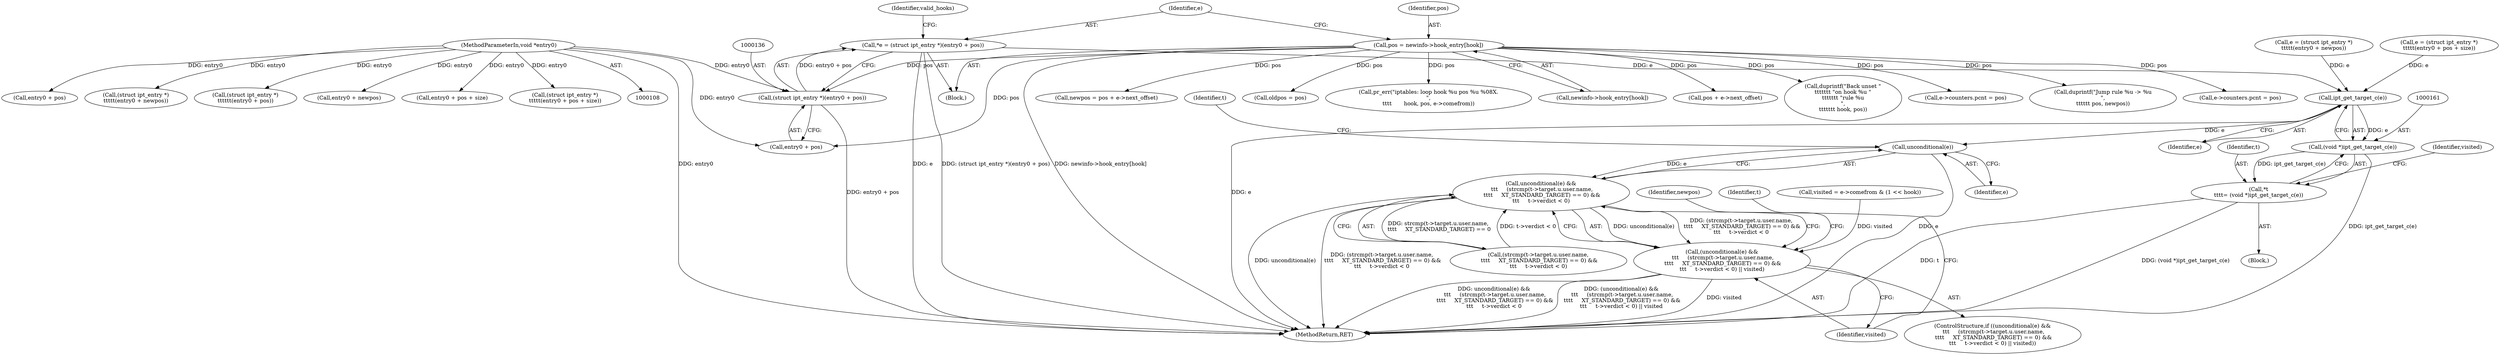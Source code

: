 digraph "0_linux_54d83fc74aa9ec72794373cb47432c5f7fb1a309_6@integer" {
"1000133" [label="(Call,*e = (struct ipt_entry *)(entry0 + pos))"];
"1000135" [label="(Call,(struct ipt_entry *)(entry0 + pos))"];
"1000111" [label="(MethodParameterIn,void *entry0)"];
"1000125" [label="(Call,pos = newinfo->hook_entry[hook])"];
"1000162" [label="(Call,ipt_get_target_c(e))"];
"1000160" [label="(Call,(void *)ipt_get_target_c(e))"];
"1000158" [label="(Call,*t\n\t\t\t\t= (void *)ipt_get_target_c(e))"];
"1000206" [label="(Call,unconditional(e))"];
"1000205" [label="(Call,unconditional(e) &&\n \t\t\t     (strcmp(t->target.u.user.name,\n \t\t\t\t     XT_STANDARD_TARGET) == 0) &&\n\t\t\t     t->verdict < 0)"];
"1000204" [label="(Call,(unconditional(e) &&\n \t\t\t     (strcmp(t->target.u.user.name,\n \t\t\t\t     XT_STANDARD_TARGET) == 0) &&\n\t\t\t     t->verdict < 0) || visited)"];
"1000204" [label="(Call,(unconditional(e) &&\n \t\t\t     (strcmp(t->target.u.user.name,\n \t\t\t\t     XT_STANDARD_TARGET) == 0) &&\n\t\t\t     t->verdict < 0) || visited)"];
"1000227" [label="(Identifier,visited)"];
"1000125" [label="(Call,pos = newinfo->hook_entry[hook])"];
"1000348" [label="(Identifier,newpos)"];
"1000392" [label="(Call,newpos = pos + e->next_offset)"];
"1000160" [label="(Call,(void *)ipt_get_target_c(e))"];
"1000284" [label="(Call,oldpos = pos)"];
"1000159" [label="(Identifier,t)"];
"1000239" [label="(Identifier,t)"];
"1000165" [label="(Call,visited = e->comefrom & (1 << hook))"];
"1000183" [label="(Call,pr_err(\"iptables: loop hook %u pos %u %08X.\n\",\n\t\t\t\t       hook, pos, e->comefrom))"];
"1000203" [label="(ControlStructure,if ((unconditional(e) &&\n \t\t\t     (strcmp(t->target.u.user.name,\n \t\t\t\t     XT_STANDARD_TARGET) == 0) &&\n\t\t\t     t->verdict < 0) || visited))"];
"1000163" [label="(Identifier,e)"];
"1000394" [label="(Call,pos + e->next_offset)"];
"1000156" [label="(Block,)"];
"1000123" [label="(Block,)"];
"1000127" [label="(Call,newinfo->hook_entry[hook])"];
"1000310" [label="(Call,entry0 + pos)"];
"1000166" [label="(Identifier,visited)"];
"1000158" [label="(Call,*t\n\t\t\t\t= (void *)ipt_get_target_c(e))"];
"1000280" [label="(Call,duprintf(\"Back unset \"\n\t\t\t\t\t\t\t \"on hook %u \"\n\t\t\t\t\t\t\t \"rule %u\n\",\n\t\t\t\t\t\t\t hook, pos))"];
"1000399" [label="(Call,e = (struct ipt_entry *)\n\t\t\t\t\t(entry0 + newpos))"];
"1000422" [label="(MethodReturn,RET)"];
"1000207" [label="(Identifier,e)"];
"1000205" [label="(Call,unconditional(e) &&\n \t\t\t     (strcmp(t->target.u.user.name,\n \t\t\t\t     XT_STANDARD_TARGET) == 0) &&\n\t\t\t     t->verdict < 0)"];
"1000401" [label="(Call,(struct ipt_entry *)\n\t\t\t\t\t(entry0 + newpos))"];
"1000126" [label="(Identifier,pos)"];
"1000308" [label="(Call,(struct ipt_entry *)\n\t\t\t\t\t\t(entry0 + pos))"];
"1000162" [label="(Call,ipt_get_target_c(e))"];
"1000148" [label="(Call,e->counters.pcnt = pos)"];
"1000386" [label="(Call,duprintf(\"Jump rule %u -> %u\n\",\n\t\t\t\t\t\t pos, newpos))"];
"1000325" [label="(Call,e = (struct ipt_entry *)\n\t\t\t\t\t(entry0 + pos + size))"];
"1000403" [label="(Call,entry0 + newpos)"];
"1000134" [label="(Identifier,e)"];
"1000206" [label="(Call,unconditional(e))"];
"1000143" [label="(Identifier,valid_hooks)"];
"1000135" [label="(Call,(struct ipt_entry *)(entry0 + pos))"];
"1000329" [label="(Call,entry0 + pos + size)"];
"1000208" [label="(Call,(strcmp(t->target.u.user.name,\n \t\t\t\t     XT_STANDARD_TARGET) == 0) &&\n\t\t\t     t->verdict < 0)"];
"1000133" [label="(Call,*e = (struct ipt_entry *)(entry0 + pos))"];
"1000215" [label="(Identifier,t)"];
"1000406" [label="(Call,e->counters.pcnt = pos)"];
"1000111" [label="(MethodParameterIn,void *entry0)"];
"1000327" [label="(Call,(struct ipt_entry *)\n\t\t\t\t\t(entry0 + pos + size))"];
"1000137" [label="(Call,entry0 + pos)"];
"1000133" -> "1000123"  [label="AST: "];
"1000133" -> "1000135"  [label="CFG: "];
"1000134" -> "1000133"  [label="AST: "];
"1000135" -> "1000133"  [label="AST: "];
"1000143" -> "1000133"  [label="CFG: "];
"1000133" -> "1000422"  [label="DDG: e"];
"1000133" -> "1000422"  [label="DDG: (struct ipt_entry *)(entry0 + pos)"];
"1000135" -> "1000133"  [label="DDG: entry0 + pos"];
"1000133" -> "1000162"  [label="DDG: e"];
"1000135" -> "1000137"  [label="CFG: "];
"1000136" -> "1000135"  [label="AST: "];
"1000137" -> "1000135"  [label="AST: "];
"1000135" -> "1000422"  [label="DDG: entry0 + pos"];
"1000111" -> "1000135"  [label="DDG: entry0"];
"1000125" -> "1000135"  [label="DDG: pos"];
"1000111" -> "1000108"  [label="AST: "];
"1000111" -> "1000422"  [label="DDG: entry0"];
"1000111" -> "1000137"  [label="DDG: entry0"];
"1000111" -> "1000308"  [label="DDG: entry0"];
"1000111" -> "1000310"  [label="DDG: entry0"];
"1000111" -> "1000327"  [label="DDG: entry0"];
"1000111" -> "1000329"  [label="DDG: entry0"];
"1000111" -> "1000401"  [label="DDG: entry0"];
"1000111" -> "1000403"  [label="DDG: entry0"];
"1000125" -> "1000123"  [label="AST: "];
"1000125" -> "1000127"  [label="CFG: "];
"1000126" -> "1000125"  [label="AST: "];
"1000127" -> "1000125"  [label="AST: "];
"1000134" -> "1000125"  [label="CFG: "];
"1000125" -> "1000422"  [label="DDG: newinfo->hook_entry[hook]"];
"1000125" -> "1000137"  [label="DDG: pos"];
"1000125" -> "1000148"  [label="DDG: pos"];
"1000125" -> "1000183"  [label="DDG: pos"];
"1000125" -> "1000280"  [label="DDG: pos"];
"1000125" -> "1000284"  [label="DDG: pos"];
"1000125" -> "1000386"  [label="DDG: pos"];
"1000125" -> "1000392"  [label="DDG: pos"];
"1000125" -> "1000394"  [label="DDG: pos"];
"1000125" -> "1000406"  [label="DDG: pos"];
"1000162" -> "1000160"  [label="AST: "];
"1000162" -> "1000163"  [label="CFG: "];
"1000163" -> "1000162"  [label="AST: "];
"1000160" -> "1000162"  [label="CFG: "];
"1000162" -> "1000422"  [label="DDG: e"];
"1000162" -> "1000160"  [label="DDG: e"];
"1000325" -> "1000162"  [label="DDG: e"];
"1000399" -> "1000162"  [label="DDG: e"];
"1000162" -> "1000206"  [label="DDG: e"];
"1000160" -> "1000158"  [label="AST: "];
"1000161" -> "1000160"  [label="AST: "];
"1000158" -> "1000160"  [label="CFG: "];
"1000160" -> "1000422"  [label="DDG: ipt_get_target_c(e)"];
"1000160" -> "1000158"  [label="DDG: ipt_get_target_c(e)"];
"1000158" -> "1000156"  [label="AST: "];
"1000159" -> "1000158"  [label="AST: "];
"1000166" -> "1000158"  [label="CFG: "];
"1000158" -> "1000422"  [label="DDG: t"];
"1000158" -> "1000422"  [label="DDG: (void *)ipt_get_target_c(e)"];
"1000206" -> "1000205"  [label="AST: "];
"1000206" -> "1000207"  [label="CFG: "];
"1000207" -> "1000206"  [label="AST: "];
"1000215" -> "1000206"  [label="CFG: "];
"1000205" -> "1000206"  [label="CFG: "];
"1000206" -> "1000422"  [label="DDG: e"];
"1000206" -> "1000205"  [label="DDG: e"];
"1000205" -> "1000204"  [label="AST: "];
"1000205" -> "1000208"  [label="CFG: "];
"1000208" -> "1000205"  [label="AST: "];
"1000227" -> "1000205"  [label="CFG: "];
"1000204" -> "1000205"  [label="CFG: "];
"1000205" -> "1000422"  [label="DDG: unconditional(e)"];
"1000205" -> "1000422"  [label="DDG: (strcmp(t->target.u.user.name,\n \t\t\t\t     XT_STANDARD_TARGET) == 0) &&\n\t\t\t     t->verdict < 0"];
"1000205" -> "1000204"  [label="DDG: unconditional(e)"];
"1000205" -> "1000204"  [label="DDG: (strcmp(t->target.u.user.name,\n \t\t\t\t     XT_STANDARD_TARGET) == 0) &&\n\t\t\t     t->verdict < 0"];
"1000208" -> "1000205"  [label="DDG: strcmp(t->target.u.user.name,\n \t\t\t\t     XT_STANDARD_TARGET) == 0"];
"1000208" -> "1000205"  [label="DDG: t->verdict < 0"];
"1000204" -> "1000203"  [label="AST: "];
"1000204" -> "1000227"  [label="CFG: "];
"1000227" -> "1000204"  [label="AST: "];
"1000239" -> "1000204"  [label="CFG: "];
"1000348" -> "1000204"  [label="CFG: "];
"1000204" -> "1000422"  [label="DDG: visited"];
"1000204" -> "1000422"  [label="DDG: unconditional(e) &&\n \t\t\t     (strcmp(t->target.u.user.name,\n \t\t\t\t     XT_STANDARD_TARGET) == 0) &&\n\t\t\t     t->verdict < 0"];
"1000204" -> "1000422"  [label="DDG: (unconditional(e) &&\n \t\t\t     (strcmp(t->target.u.user.name,\n \t\t\t\t     XT_STANDARD_TARGET) == 0) &&\n\t\t\t     t->verdict < 0) || visited"];
"1000165" -> "1000204"  [label="DDG: visited"];
}
